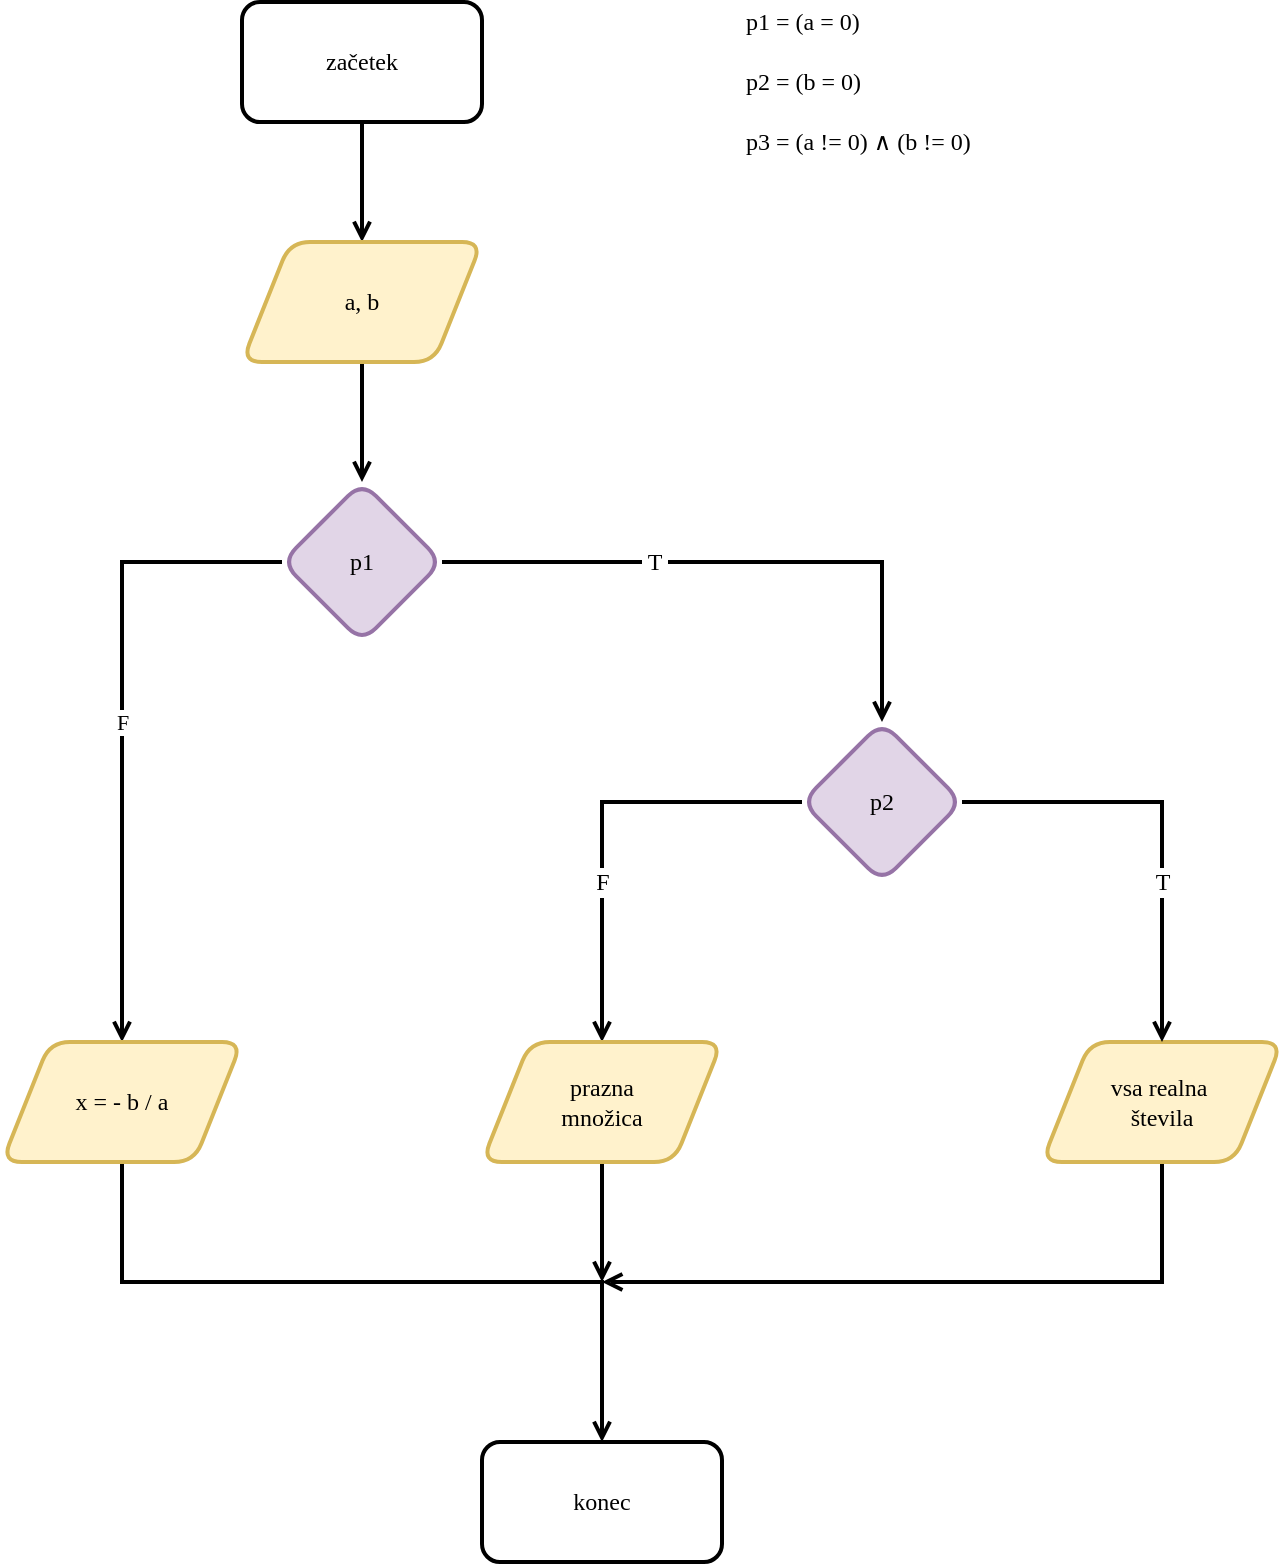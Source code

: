 <mxfile version="14.0.1" type="github">
  <diagram id="5P14mlWlXqXOKmYZ6nLr" name="Page-1">
    <mxGraphModel dx="1646" dy="997" grid="1" gridSize="10" guides="1" tooltips="1" connect="1" arrows="1" fold="1" page="1" pageScale="1" pageWidth="827" pageHeight="1169" math="0" shadow="0">
      <root>
        <mxCell id="0" />
        <mxCell id="1" parent="0" />
        <mxCell id="l3TPzmq2rAJVsGDFasou-1" style="edgeStyle=orthogonalEdgeStyle;rounded=0;orthogonalLoop=1;jettySize=auto;html=1;entryX=0.5;entryY=0;entryDx=0;entryDy=0;fontFamily=Georgia;strokeWidth=2;endArrow=open;endFill=0;" edge="1" parent="1" source="l3TPzmq2rAJVsGDFasou-2" target="l3TPzmq2rAJVsGDFasou-4">
          <mxGeometry relative="1" as="geometry" />
        </mxCell>
        <mxCell id="l3TPzmq2rAJVsGDFasou-2" value="začetek" style="rounded=1;whiteSpace=wrap;html=1;fontFamily=Georgia;strokeWidth=2;" vertex="1" parent="1">
          <mxGeometry x="210" y="130" width="120" height="60" as="geometry" />
        </mxCell>
        <mxCell id="l3TPzmq2rAJVsGDFasou-3" style="edgeStyle=orthogonalEdgeStyle;rounded=0;orthogonalLoop=1;jettySize=auto;html=1;entryX=0.5;entryY=0;entryDx=0;entryDy=0;endArrow=open;endFill=0;strokeWidth=2;fontFamily=Georgia;" edge="1" parent="1" source="l3TPzmq2rAJVsGDFasou-4" target="l3TPzmq2rAJVsGDFasou-8">
          <mxGeometry relative="1" as="geometry" />
        </mxCell>
        <mxCell id="l3TPzmq2rAJVsGDFasou-4" value="a, b" style="shape=parallelogram;perimeter=parallelogramPerimeter;whiteSpace=wrap;html=1;strokeWidth=2;fontFamily=Georgia;fillColor=#fff2cc;strokeColor=#d6b656;rounded=1;" vertex="1" parent="1">
          <mxGeometry x="210" y="250" width="120" height="60" as="geometry" />
        </mxCell>
        <mxCell id="l3TPzmq2rAJVsGDFasou-5" style="edgeStyle=orthogonalEdgeStyle;rounded=0;orthogonalLoop=1;jettySize=auto;html=1;endArrow=open;endFill=0;strokeWidth=2;fontFamily=Georgia;entryX=0.5;entryY=0;entryDx=0;entryDy=0;" edge="1" parent="1" source="l3TPzmq2rAJVsGDFasou-8" target="l3TPzmq2rAJVsGDFasou-39">
          <mxGeometry relative="1" as="geometry">
            <mxPoint x="410" y="490" as="targetPoint" />
            <Array as="points">
              <mxPoint x="530" y="410" />
            </Array>
          </mxGeometry>
        </mxCell>
        <mxCell id="l3TPzmq2rAJVsGDFasou-6" value="&amp;nbsp;T&amp;nbsp;" style="text;html=1;align=center;verticalAlign=middle;resizable=0;points=[];labelBackgroundColor=#FFFFFF;fontFamily=Georgia;" vertex="1" connectable="0" parent="l3TPzmq2rAJVsGDFasou-5">
          <mxGeometry x="-0.073" y="1" relative="1" as="geometry">
            <mxPoint x="-33" y="1" as="offset" />
          </mxGeometry>
        </mxCell>
        <mxCell id="l3TPzmq2rAJVsGDFasou-7" value="F" style="edgeStyle=orthogonalEdgeStyle;rounded=0;orthogonalLoop=1;jettySize=auto;html=1;endArrow=open;endFill=0;strokeWidth=2;fontFamily=Georgia;exitX=0;exitY=0.5;exitDx=0;exitDy=0;entryX=0.5;entryY=0;entryDx=0;entryDy=0;" edge="1" parent="1" source="l3TPzmq2rAJVsGDFasou-8" target="l3TPzmq2rAJVsGDFasou-42">
          <mxGeometry relative="1" as="geometry">
            <mxPoint x="150" y="630" as="targetPoint" />
            <Array as="points">
              <mxPoint x="150" y="410" />
            </Array>
          </mxGeometry>
        </mxCell>
        <mxCell id="l3TPzmq2rAJVsGDFasou-8" value="p1" style="rhombus;whiteSpace=wrap;html=1;rounded=1;strokeWidth=2;fontFamily=Georgia;fillColor=#e1d5e7;strokeColor=#9673a6;" vertex="1" parent="1">
          <mxGeometry x="230" y="370" width="80" height="80" as="geometry" />
        </mxCell>
        <mxCell id="l3TPzmq2rAJVsGDFasou-9" style="edgeStyle=orthogonalEdgeStyle;rounded=0;orthogonalLoop=1;jettySize=auto;html=1;entryX=0.5;entryY=0;entryDx=0;entryDy=0;endArrow=open;endFill=0;strokeWidth=2;fontFamily=Georgia;exitX=0;exitY=0.5;exitDx=0;exitDy=0;" edge="1" parent="1" source="l3TPzmq2rAJVsGDFasou-39">
          <mxGeometry relative="1" as="geometry">
            <mxPoint x="390" y="580" as="sourcePoint" />
            <mxPoint x="390" y="650" as="targetPoint" />
            <Array as="points">
              <mxPoint x="390" y="530" />
            </Array>
          </mxGeometry>
        </mxCell>
        <mxCell id="l3TPzmq2rAJVsGDFasou-10" value="F" style="text;html=1;align=center;verticalAlign=middle;resizable=0;points=[];labelBackgroundColor=#ffffff;fontFamily=Georgia;" vertex="1" connectable="0" parent="l3TPzmq2rAJVsGDFasou-9">
          <mxGeometry x="0.033" relative="1" as="geometry">
            <mxPoint y="26" as="offset" />
          </mxGeometry>
        </mxCell>
        <mxCell id="l3TPzmq2rAJVsGDFasou-31" value="konec" style="rounded=1;whiteSpace=wrap;html=1;fontFamily=Georgia;strokeWidth=2;" vertex="1" parent="1">
          <mxGeometry x="330" y="850" width="120" height="60" as="geometry" />
        </mxCell>
        <mxCell id="l3TPzmq2rAJVsGDFasou-34" value="p1 = (a = 0)&amp;nbsp;" style="text;html=1;align=left;verticalAlign=middle;resizable=0;points=[];autosize=1;fontFamily=Georgia;" vertex="1" parent="1">
          <mxGeometry x="460" y="130" width="80" height="20" as="geometry" />
        </mxCell>
        <mxCell id="l3TPzmq2rAJVsGDFasou-35" value="p2 = (b = 0)" style="text;html=1;align=left;verticalAlign=middle;resizable=0;points=[];autosize=1;fontFamily=Georgia;" vertex="1" parent="1">
          <mxGeometry x="460" y="160" width="80" height="20" as="geometry" />
        </mxCell>
        <mxCell id="l3TPzmq2rAJVsGDFasou-36" value="p3 = (a != 0) ∧ (b != 0)" style="text;html=1;align=left;verticalAlign=middle;resizable=0;points=[];autosize=1;fontFamily=Georgia;" vertex="1" parent="1">
          <mxGeometry x="460" y="190" width="140" height="20" as="geometry" />
        </mxCell>
        <mxCell id="l3TPzmq2rAJVsGDFasou-39" value="p2" style="rhombus;whiteSpace=wrap;html=1;rounded=1;strokeWidth=2;fontFamily=Georgia;fillColor=#e1d5e7;strokeColor=#9673a6;" vertex="1" parent="1">
          <mxGeometry x="490" y="490" width="80" height="80" as="geometry" />
        </mxCell>
        <mxCell id="l3TPzmq2rAJVsGDFasou-49" style="edgeStyle=orthogonalEdgeStyle;rounded=0;orthogonalLoop=1;jettySize=auto;html=1;endArrow=open;endFill=0;strokeWidth=2;" edge="1" parent="1" source="l3TPzmq2rAJVsGDFasou-40">
          <mxGeometry relative="1" as="geometry">
            <mxPoint x="390" y="770" as="targetPoint" />
          </mxGeometry>
        </mxCell>
        <mxCell id="l3TPzmq2rAJVsGDFasou-40" value="prazna&lt;br&gt;množica" style="shape=parallelogram;perimeter=parallelogramPerimeter;whiteSpace=wrap;html=1;strokeWidth=2;fontFamily=Georgia;fillColor=#fff2cc;strokeColor=#d6b656;rounded=1;" vertex="1" parent="1">
          <mxGeometry x="330" y="650" width="120" height="60" as="geometry" />
        </mxCell>
        <mxCell id="l3TPzmq2rAJVsGDFasou-50" style="edgeStyle=orthogonalEdgeStyle;rounded=0;orthogonalLoop=1;jettySize=auto;html=1;endArrow=open;endFill=0;strokeWidth=2;" edge="1" parent="1" source="l3TPzmq2rAJVsGDFasou-41">
          <mxGeometry relative="1" as="geometry">
            <mxPoint x="390" y="770" as="targetPoint" />
            <Array as="points">
              <mxPoint x="670" y="770" />
            </Array>
          </mxGeometry>
        </mxCell>
        <mxCell id="l3TPzmq2rAJVsGDFasou-41" value="vsa realna&amp;nbsp;&lt;br&gt;števila" style="shape=parallelogram;perimeter=parallelogramPerimeter;whiteSpace=wrap;html=1;strokeWidth=2;fontFamily=Georgia;fillColor=#fff2cc;strokeColor=#d6b656;rounded=1;" vertex="1" parent="1">
          <mxGeometry x="610" y="650" width="120" height="60" as="geometry" />
        </mxCell>
        <mxCell id="l3TPzmq2rAJVsGDFasou-48" style="edgeStyle=orthogonalEdgeStyle;rounded=0;orthogonalLoop=1;jettySize=auto;html=1;strokeWidth=2;endArrow=open;endFill=0;" edge="1" parent="1" source="l3TPzmq2rAJVsGDFasou-42" target="l3TPzmq2rAJVsGDFasou-31">
          <mxGeometry relative="1" as="geometry">
            <Array as="points">
              <mxPoint x="150" y="770" />
              <mxPoint x="390" y="770" />
            </Array>
          </mxGeometry>
        </mxCell>
        <mxCell id="l3TPzmq2rAJVsGDFasou-42" value="x = - b / a" style="shape=parallelogram;perimeter=parallelogramPerimeter;whiteSpace=wrap;html=1;strokeWidth=2;fontFamily=Georgia;fillColor=#fff2cc;strokeColor=#d6b656;rounded=1;" vertex="1" parent="1">
          <mxGeometry x="90" y="650" width="120" height="60" as="geometry" />
        </mxCell>
        <mxCell id="l3TPzmq2rAJVsGDFasou-44" style="edgeStyle=orthogonalEdgeStyle;rounded=0;orthogonalLoop=1;jettySize=auto;html=1;endArrow=open;endFill=0;strokeWidth=2;fontFamily=Georgia;exitX=1;exitY=0.5;exitDx=0;exitDy=0;" edge="1" parent="1" source="l3TPzmq2rAJVsGDFasou-39">
          <mxGeometry relative="1" as="geometry">
            <mxPoint x="600" y="529.5" as="sourcePoint" />
            <mxPoint x="670" y="650" as="targetPoint" />
            <Array as="points">
              <mxPoint x="670" y="530" />
              <mxPoint x="670" y="650" />
            </Array>
          </mxGeometry>
        </mxCell>
        <mxCell id="l3TPzmq2rAJVsGDFasou-45" value="&amp;nbsp;T&amp;nbsp;" style="text;html=1;align=center;verticalAlign=middle;resizable=0;points=[];labelBackgroundColor=#ffffff;fontFamily=Georgia;" vertex="1" connectable="0" parent="l3TPzmq2rAJVsGDFasou-44">
          <mxGeometry x="-0.073" y="1" relative="1" as="geometry">
            <mxPoint x="-1" y="38" as="offset" />
          </mxGeometry>
        </mxCell>
      </root>
    </mxGraphModel>
  </diagram>
</mxfile>
